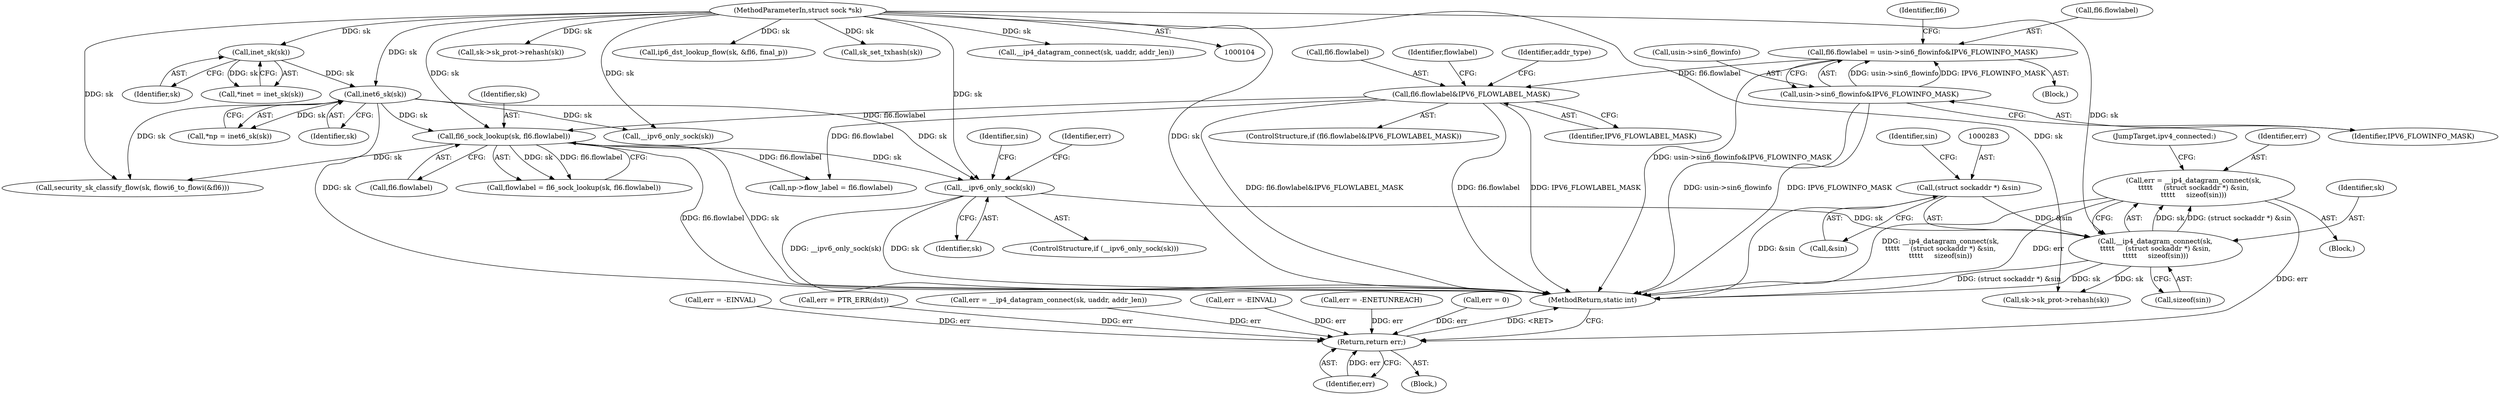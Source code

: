 digraph "0_linux_45f6fad84cc305103b28d73482b344d7f5b76f39_4@API" {
"1000278" [label="(Call,err = __ip4_datagram_connect(sk,\n\t\t\t\t\t     (struct sockaddr *) &sin,\n\t\t\t\t\t     sizeof(sin)))"];
"1000280" [label="(Call,__ip4_datagram_connect(sk,\n\t\t\t\t\t     (struct sockaddr *) &sin,\n\t\t\t\t\t     sizeof(sin)))"];
"1000247" [label="(Call,__ipv6_only_sock(sk))"];
"1000202" [label="(Call,fl6_sock_lookup(sk, fl6.flowlabel))"];
"1000123" [label="(Call,inet6_sk(sk))"];
"1000118" [label="(Call,inet_sk(sk))"];
"1000105" [label="(MethodParameterIn,struct sock *sk)"];
"1000194" [label="(Call,fl6.flowlabel&IPV6_FLOWLABEL_MASK)"];
"1000184" [label="(Call,fl6.flowlabel = usin->sin6_flowinfo&IPV6_FLOWINFO_MASK)"];
"1000188" [label="(Call,usin->sin6_flowinfo&IPV6_FLOWINFO_MASK)"];
"1000282" [label="(Call,(struct sockaddr *) &sin)"];
"1000598" [label="(Return,return err;)"];
"1000121" [label="(Call,*np = inet6_sk(sk))"];
"1000193" [label="(ControlStructure,if (fl6.flowlabel&IPV6_FLOWLABEL_MASK))"];
"1000195" [label="(Call,fl6.flowlabel)"];
"1000600" [label="(MethodReturn,static int)"];
"1000204" [label="(Call,fl6.flowlabel)"];
"1000185" [label="(Call,fl6.flowlabel)"];
"1000584" [label="(Call,sk->sk_prot->rehash(sk))"];
"1000411" [label="(Call,err = -EINVAL)"];
"1000124" [label="(Identifier,sk)"];
"1000541" [label="(Call,err = PTR_ERR(dst))"];
"1000282" [label="(Call,(struct sockaddr *) &sin)"];
"1000183" [label="(Block,)"];
"1000281" [label="(Identifier,sk)"];
"1000145" [label="(Call,__ipv6_only_sock(sk))"];
"1000201" [label="(Identifier,flowlabel)"];
"1000105" [label="(MethodParameterIn,struct sock *sk)"];
"1000251" [label="(Identifier,err)"];
"1000279" [label="(Identifier,err)"];
"1000196" [label="(Identifier,fl6)"];
"1000248" [label="(Identifier,sk)"];
"1000202" [label="(Call,fl6_sock_lookup(sk, fl6.flowlabel))"];
"1000194" [label="(Call,fl6.flowlabel&IPV6_FLOWLABEL_MASK)"];
"1000116" [label="(Call,*inet = inet_sk(sk))"];
"1000529" [label="(Call,ip6_dst_lookup_flow(sk, &fl6, final_p))"];
"1000198" [label="(Identifier,IPV6_FLOWLABEL_MASK)"];
"1000593" [label="(Call,sk_set_txhash(sk))"];
"1000598" [label="(Return,return err;)"];
"1000118" [label="(Call,inet_sk(sk))"];
"1000286" [label="(Call,sizeof(sin))"];
"1000150" [label="(Call,err = __ip4_datagram_connect(sk, uaddr, addr_len))"];
"1000200" [label="(Call,flowlabel = fl6_sock_lookup(sk, fl6.flowlabel))"];
"1000284" [label="(Call,&sin)"];
"1000280" [label="(Call,__ip4_datagram_connect(sk,\n\t\t\t\t\t     (struct sockaddr *) &sin,\n\t\t\t\t\t     sizeof(sin)))"];
"1000214" [label="(Identifier,addr_type)"];
"1000188" [label="(Call,usin->sin6_flowinfo&IPV6_FLOWINFO_MASK)"];
"1000501" [label="(Call,security_sk_classify_flow(sk, flowi6_to_flowi(&fl6)))"];
"1000119" [label="(Identifier,sk)"];
"1000599" [label="(Identifier,err)"];
"1000184" [label="(Call,fl6.flowlabel = usin->sin6_flowinfo&IPV6_FLOWINFO_MASK)"];
"1000244" [label="(Block,)"];
"1000377" [label="(Call,err = -EINVAL)"];
"1000108" [label="(Block,)"];
"1000347" [label="(Call,sk->sk_prot->rehash(sk))"];
"1000123" [label="(Call,inet6_sk(sk))"];
"1000246" [label="(ControlStructure,if (__ipv6_only_sock(sk)))"];
"1000203" [label="(Identifier,sk)"];
"1000152" [label="(Call,__ip4_datagram_connect(sk, uaddr, addr_len))"];
"1000250" [label="(Call,err = -ENETUNREACH)"];
"1000534" [label="(Call,err = 0)"];
"1000257" [label="(Identifier,sin)"];
"1000189" [label="(Call,usin->sin6_flowinfo)"];
"1000287" [label="(Identifier,sin)"];
"1000192" [label="(Identifier,IPV6_FLOWINFO_MASK)"];
"1000247" [label="(Call,__ipv6_only_sock(sk))"];
"1000278" [label="(Call,err = __ip4_datagram_connect(sk,\n\t\t\t\t\t     (struct sockaddr *) &sin,\n\t\t\t\t\t     sizeof(sin)))"];
"1000288" [label="(JumpTarget,ipv4_connected:)"];
"1000422" [label="(Call,np->flow_label = fl6.flowlabel)"];
"1000278" -> "1000244"  [label="AST: "];
"1000278" -> "1000280"  [label="CFG: "];
"1000279" -> "1000278"  [label="AST: "];
"1000280" -> "1000278"  [label="AST: "];
"1000288" -> "1000278"  [label="CFG: "];
"1000278" -> "1000600"  [label="DDG: __ip4_datagram_connect(sk,\n\t\t\t\t\t     (struct sockaddr *) &sin,\n\t\t\t\t\t     sizeof(sin))"];
"1000278" -> "1000600"  [label="DDG: err"];
"1000280" -> "1000278"  [label="DDG: sk"];
"1000280" -> "1000278"  [label="DDG: (struct sockaddr *) &sin"];
"1000278" -> "1000598"  [label="DDG: err"];
"1000280" -> "1000286"  [label="CFG: "];
"1000281" -> "1000280"  [label="AST: "];
"1000282" -> "1000280"  [label="AST: "];
"1000286" -> "1000280"  [label="AST: "];
"1000280" -> "1000600"  [label="DDG: (struct sockaddr *) &sin"];
"1000280" -> "1000600"  [label="DDG: sk"];
"1000247" -> "1000280"  [label="DDG: sk"];
"1000105" -> "1000280"  [label="DDG: sk"];
"1000282" -> "1000280"  [label="DDG: &sin"];
"1000280" -> "1000347"  [label="DDG: sk"];
"1000247" -> "1000246"  [label="AST: "];
"1000247" -> "1000248"  [label="CFG: "];
"1000248" -> "1000247"  [label="AST: "];
"1000251" -> "1000247"  [label="CFG: "];
"1000257" -> "1000247"  [label="CFG: "];
"1000247" -> "1000600"  [label="DDG: sk"];
"1000247" -> "1000600"  [label="DDG: __ipv6_only_sock(sk)"];
"1000202" -> "1000247"  [label="DDG: sk"];
"1000123" -> "1000247"  [label="DDG: sk"];
"1000105" -> "1000247"  [label="DDG: sk"];
"1000202" -> "1000200"  [label="AST: "];
"1000202" -> "1000204"  [label="CFG: "];
"1000203" -> "1000202"  [label="AST: "];
"1000204" -> "1000202"  [label="AST: "];
"1000200" -> "1000202"  [label="CFG: "];
"1000202" -> "1000600"  [label="DDG: sk"];
"1000202" -> "1000600"  [label="DDG: fl6.flowlabel"];
"1000202" -> "1000200"  [label="DDG: sk"];
"1000202" -> "1000200"  [label="DDG: fl6.flowlabel"];
"1000123" -> "1000202"  [label="DDG: sk"];
"1000105" -> "1000202"  [label="DDG: sk"];
"1000194" -> "1000202"  [label="DDG: fl6.flowlabel"];
"1000202" -> "1000422"  [label="DDG: fl6.flowlabel"];
"1000202" -> "1000501"  [label="DDG: sk"];
"1000123" -> "1000121"  [label="AST: "];
"1000123" -> "1000124"  [label="CFG: "];
"1000124" -> "1000123"  [label="AST: "];
"1000121" -> "1000123"  [label="CFG: "];
"1000123" -> "1000600"  [label="DDG: sk"];
"1000123" -> "1000121"  [label="DDG: sk"];
"1000118" -> "1000123"  [label="DDG: sk"];
"1000105" -> "1000123"  [label="DDG: sk"];
"1000123" -> "1000145"  [label="DDG: sk"];
"1000123" -> "1000501"  [label="DDG: sk"];
"1000118" -> "1000116"  [label="AST: "];
"1000118" -> "1000119"  [label="CFG: "];
"1000119" -> "1000118"  [label="AST: "];
"1000116" -> "1000118"  [label="CFG: "];
"1000118" -> "1000116"  [label="DDG: sk"];
"1000105" -> "1000118"  [label="DDG: sk"];
"1000105" -> "1000104"  [label="AST: "];
"1000105" -> "1000600"  [label="DDG: sk"];
"1000105" -> "1000145"  [label="DDG: sk"];
"1000105" -> "1000152"  [label="DDG: sk"];
"1000105" -> "1000347"  [label="DDG: sk"];
"1000105" -> "1000501"  [label="DDG: sk"];
"1000105" -> "1000529"  [label="DDG: sk"];
"1000105" -> "1000584"  [label="DDG: sk"];
"1000105" -> "1000593"  [label="DDG: sk"];
"1000194" -> "1000193"  [label="AST: "];
"1000194" -> "1000198"  [label="CFG: "];
"1000195" -> "1000194"  [label="AST: "];
"1000198" -> "1000194"  [label="AST: "];
"1000201" -> "1000194"  [label="CFG: "];
"1000214" -> "1000194"  [label="CFG: "];
"1000194" -> "1000600"  [label="DDG: fl6.flowlabel&IPV6_FLOWLABEL_MASK"];
"1000194" -> "1000600"  [label="DDG: fl6.flowlabel"];
"1000194" -> "1000600"  [label="DDG: IPV6_FLOWLABEL_MASK"];
"1000184" -> "1000194"  [label="DDG: fl6.flowlabel"];
"1000194" -> "1000422"  [label="DDG: fl6.flowlabel"];
"1000184" -> "1000183"  [label="AST: "];
"1000184" -> "1000188"  [label="CFG: "];
"1000185" -> "1000184"  [label="AST: "];
"1000188" -> "1000184"  [label="AST: "];
"1000196" -> "1000184"  [label="CFG: "];
"1000184" -> "1000600"  [label="DDG: usin->sin6_flowinfo&IPV6_FLOWINFO_MASK"];
"1000188" -> "1000184"  [label="DDG: usin->sin6_flowinfo"];
"1000188" -> "1000184"  [label="DDG: IPV6_FLOWINFO_MASK"];
"1000188" -> "1000192"  [label="CFG: "];
"1000189" -> "1000188"  [label="AST: "];
"1000192" -> "1000188"  [label="AST: "];
"1000188" -> "1000600"  [label="DDG: usin->sin6_flowinfo"];
"1000188" -> "1000600"  [label="DDG: IPV6_FLOWINFO_MASK"];
"1000282" -> "1000284"  [label="CFG: "];
"1000283" -> "1000282"  [label="AST: "];
"1000284" -> "1000282"  [label="AST: "];
"1000287" -> "1000282"  [label="CFG: "];
"1000282" -> "1000600"  [label="DDG: &sin"];
"1000598" -> "1000108"  [label="AST: "];
"1000598" -> "1000599"  [label="CFG: "];
"1000599" -> "1000598"  [label="AST: "];
"1000600" -> "1000598"  [label="CFG: "];
"1000598" -> "1000600"  [label="DDG: <RET>"];
"1000599" -> "1000598"  [label="DDG: err"];
"1000250" -> "1000598"  [label="DDG: err"];
"1000150" -> "1000598"  [label="DDG: err"];
"1000411" -> "1000598"  [label="DDG: err"];
"1000541" -> "1000598"  [label="DDG: err"];
"1000377" -> "1000598"  [label="DDG: err"];
"1000534" -> "1000598"  [label="DDG: err"];
}
